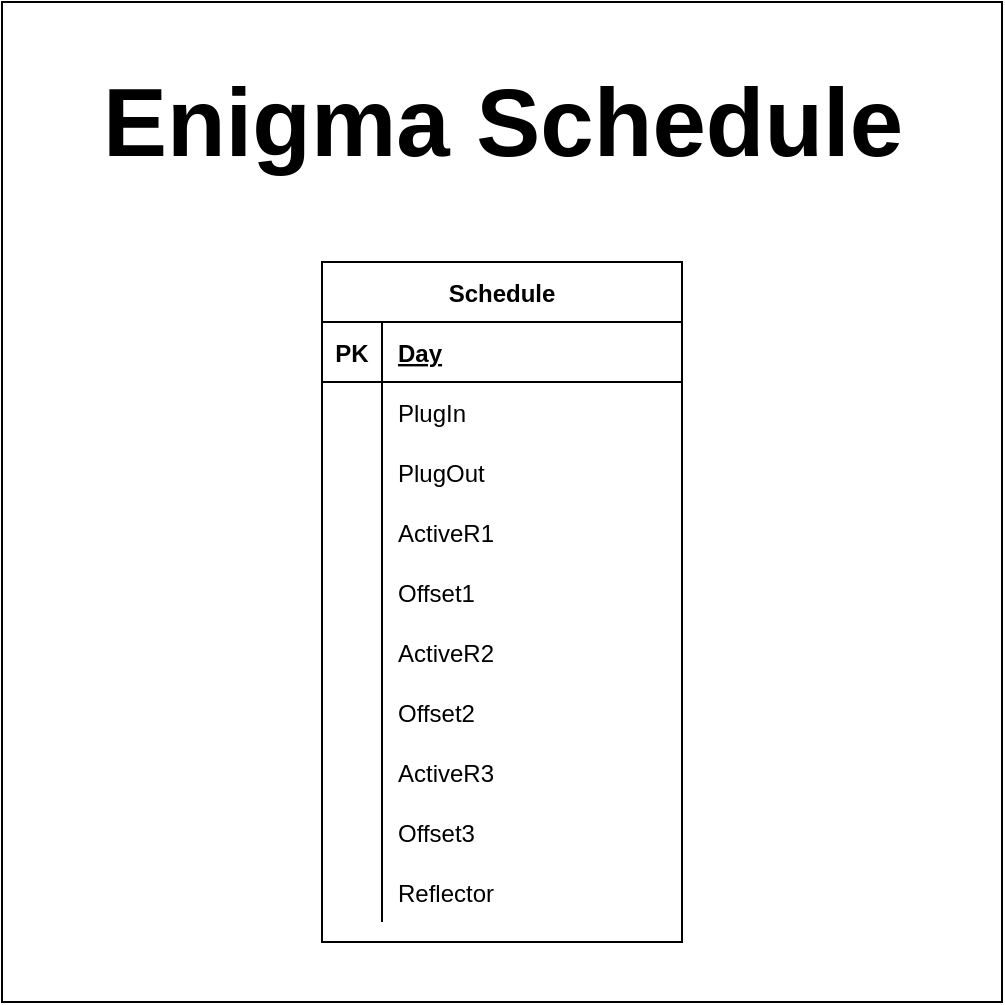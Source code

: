 <mxfile version="13.3.5" type="device"><diagram id="C5RBs43oDa-KdzZeNtuy" name="Page-1"><mxGraphModel dx="1086" dy="806" grid="1" gridSize="10" guides="1" tooltips="1" connect="1" arrows="1" fold="1" page="1" pageScale="1" pageWidth="500" pageHeight="500" math="0" shadow="0"><root><mxCell id="WIyWlLk6GJQsqaUBKTNV-0"/><mxCell id="WIyWlLk6GJQsqaUBKTNV-1" parent="WIyWlLk6GJQsqaUBKTNV-0"/><mxCell id="Stu2mPGCjayiV82Zwmqg-0" value="" style="rounded=0;whiteSpace=wrap;html=1;" vertex="1" parent="WIyWlLk6GJQsqaUBKTNV-1"><mxGeometry width="500" height="500" as="geometry"/></mxCell><mxCell id="LKNhLkscRf30YZr_qm-1-6" value="Enigma Schedule" style="text;html=1;align=center;verticalAlign=middle;resizable=0;points=[];autosize=1;fontStyle=1;fontSize=48;" parent="WIyWlLk6GJQsqaUBKTNV-1" vertex="1"><mxGeometry x="40" y="30" width="420" height="60" as="geometry"/></mxCell><mxCell id="MzOBIqn4vMYds63asOCJ-71" value="Schedule" style="shape=table;startSize=30;container=1;collapsible=1;childLayout=tableLayout;fixedRows=1;rowLines=0;fontStyle=1;align=center;resizeLast=1;labelBackgroundColor=#ffffff;" parent="WIyWlLk6GJQsqaUBKTNV-1" vertex="1"><mxGeometry x="160" y="130" width="180" height="340" as="geometry"><mxRectangle x="550" y="167" width="70" height="30" as="alternateBounds"/></mxGeometry></mxCell><mxCell id="MzOBIqn4vMYds63asOCJ-72" value="" style="shape=partialRectangle;collapsible=0;dropTarget=0;pointerEvents=0;fillColor=none;top=0;left=0;bottom=1;right=0;points=[[0,0.5],[1,0.5]];portConstraint=eastwest;" parent="MzOBIqn4vMYds63asOCJ-71" vertex="1"><mxGeometry y="30" width="180" height="30" as="geometry"/></mxCell><mxCell id="MzOBIqn4vMYds63asOCJ-73" value="PK" style="shape=partialRectangle;connectable=0;fillColor=none;top=0;left=0;bottom=0;right=0;fontStyle=1;overflow=hidden;" parent="MzOBIqn4vMYds63asOCJ-72" vertex="1"><mxGeometry width="30" height="30" as="geometry"/></mxCell><mxCell id="MzOBIqn4vMYds63asOCJ-74" value="Day" style="shape=partialRectangle;connectable=0;fillColor=none;top=0;left=0;bottom=0;right=0;align=left;spacingLeft=6;fontStyle=5;overflow=hidden;" parent="MzOBIqn4vMYds63asOCJ-72" vertex="1"><mxGeometry x="30" width="150" height="30" as="geometry"/></mxCell><mxCell id="MzOBIqn4vMYds63asOCJ-75" value="" style="shape=partialRectangle;collapsible=0;dropTarget=0;pointerEvents=0;fillColor=none;top=0;left=0;bottom=0;right=0;points=[[0,0.5],[1,0.5]];portConstraint=eastwest;" parent="MzOBIqn4vMYds63asOCJ-71" vertex="1"><mxGeometry y="60" width="180" height="30" as="geometry"/></mxCell><mxCell id="MzOBIqn4vMYds63asOCJ-76" value="" style="shape=partialRectangle;connectable=0;fillColor=none;top=0;left=0;bottom=0;right=0;editable=1;overflow=hidden;" parent="MzOBIqn4vMYds63asOCJ-75" vertex="1"><mxGeometry width="30" height="30" as="geometry"/></mxCell><mxCell id="MzOBIqn4vMYds63asOCJ-77" value="PlugIn" style="shape=partialRectangle;connectable=0;fillColor=none;top=0;left=0;bottom=0;right=0;align=left;spacingLeft=6;overflow=hidden;" parent="MzOBIqn4vMYds63asOCJ-75" vertex="1"><mxGeometry x="30" width="150" height="30" as="geometry"/></mxCell><mxCell id="MzOBIqn4vMYds63asOCJ-78" value="" style="shape=partialRectangle;collapsible=0;dropTarget=0;pointerEvents=0;fillColor=none;top=0;left=0;bottom=0;right=0;points=[[0,0.5],[1,0.5]];portConstraint=eastwest;" parent="MzOBIqn4vMYds63asOCJ-71" vertex="1"><mxGeometry y="90" width="180" height="30" as="geometry"/></mxCell><mxCell id="MzOBIqn4vMYds63asOCJ-79" value="" style="shape=partialRectangle;connectable=0;fillColor=none;top=0;left=0;bottom=0;right=0;editable=1;overflow=hidden;" parent="MzOBIqn4vMYds63asOCJ-78" vertex="1"><mxGeometry width="30" height="30" as="geometry"/></mxCell><mxCell id="MzOBIqn4vMYds63asOCJ-80" value="PlugOut" style="shape=partialRectangle;connectable=0;fillColor=none;top=0;left=0;bottom=0;right=0;align=left;spacingLeft=6;overflow=hidden;" parent="MzOBIqn4vMYds63asOCJ-78" vertex="1"><mxGeometry x="30" width="150" height="30" as="geometry"/></mxCell><mxCell id="MzOBIqn4vMYds63asOCJ-81" value="" style="shape=partialRectangle;collapsible=0;dropTarget=0;pointerEvents=0;fillColor=none;top=0;left=0;bottom=0;right=0;points=[[0,0.5],[1,0.5]];portConstraint=eastwest;" parent="MzOBIqn4vMYds63asOCJ-71" vertex="1"><mxGeometry y="120" width="180" height="30" as="geometry"/></mxCell><mxCell id="MzOBIqn4vMYds63asOCJ-82" value="" style="shape=partialRectangle;connectable=0;fillColor=none;top=0;left=0;bottom=0;right=0;editable=1;overflow=hidden;" parent="MzOBIqn4vMYds63asOCJ-81" vertex="1"><mxGeometry width="30" height="30" as="geometry"/></mxCell><mxCell id="MzOBIqn4vMYds63asOCJ-83" value="ActiveR1" style="shape=partialRectangle;connectable=0;fillColor=none;top=0;left=0;bottom=0;right=0;align=left;spacingLeft=6;overflow=hidden;" parent="MzOBIqn4vMYds63asOCJ-81" vertex="1"><mxGeometry x="30" width="150" height="30" as="geometry"/></mxCell><mxCell id="MzOBIqn4vMYds63asOCJ-84" value="" style="shape=partialRectangle;collapsible=0;dropTarget=0;pointerEvents=0;fillColor=none;top=0;left=0;bottom=0;right=0;points=[[0,0.5],[1,0.5]];portConstraint=eastwest;" parent="MzOBIqn4vMYds63asOCJ-71" vertex="1"><mxGeometry y="150" width="180" height="30" as="geometry"/></mxCell><mxCell id="MzOBIqn4vMYds63asOCJ-85" value="" style="shape=partialRectangle;connectable=0;fillColor=none;top=0;left=0;bottom=0;right=0;editable=1;overflow=hidden;" parent="MzOBIqn4vMYds63asOCJ-84" vertex="1"><mxGeometry width="30" height="30" as="geometry"/></mxCell><mxCell id="MzOBIqn4vMYds63asOCJ-86" value="Offset1" style="shape=partialRectangle;connectable=0;fillColor=none;top=0;left=0;bottom=0;right=0;align=left;spacingLeft=6;overflow=hidden;" parent="MzOBIqn4vMYds63asOCJ-84" vertex="1"><mxGeometry x="30" width="150" height="30" as="geometry"/></mxCell><mxCell id="MzOBIqn4vMYds63asOCJ-87" value="" style="shape=partialRectangle;collapsible=0;dropTarget=0;pointerEvents=0;fillColor=none;top=0;left=0;bottom=0;right=0;points=[[0,0.5],[1,0.5]];portConstraint=eastwest;" parent="MzOBIqn4vMYds63asOCJ-71" vertex="1"><mxGeometry y="180" width="180" height="30" as="geometry"/></mxCell><mxCell id="MzOBIqn4vMYds63asOCJ-88" value="" style="shape=partialRectangle;connectable=0;fillColor=none;top=0;left=0;bottom=0;right=0;editable=1;overflow=hidden;" parent="MzOBIqn4vMYds63asOCJ-87" vertex="1"><mxGeometry width="30" height="30" as="geometry"/></mxCell><mxCell id="MzOBIqn4vMYds63asOCJ-89" value="ActiveR2" style="shape=partialRectangle;connectable=0;fillColor=none;top=0;left=0;bottom=0;right=0;align=left;spacingLeft=6;overflow=hidden;" parent="MzOBIqn4vMYds63asOCJ-87" vertex="1"><mxGeometry x="30" width="150" height="30" as="geometry"/></mxCell><mxCell id="MzOBIqn4vMYds63asOCJ-90" value="" style="shape=partialRectangle;collapsible=0;dropTarget=0;pointerEvents=0;fillColor=none;top=0;left=0;bottom=0;right=0;points=[[0,0.5],[1,0.5]];portConstraint=eastwest;" parent="MzOBIqn4vMYds63asOCJ-71" vertex="1"><mxGeometry y="210" width="180" height="30" as="geometry"/></mxCell><mxCell id="MzOBIqn4vMYds63asOCJ-91" value="" style="shape=partialRectangle;connectable=0;fillColor=none;top=0;left=0;bottom=0;right=0;editable=1;overflow=hidden;" parent="MzOBIqn4vMYds63asOCJ-90" vertex="1"><mxGeometry width="30" height="30" as="geometry"/></mxCell><mxCell id="MzOBIqn4vMYds63asOCJ-92" value="Offset2" style="shape=partialRectangle;connectable=0;fillColor=none;top=0;left=0;bottom=0;right=0;align=left;spacingLeft=6;overflow=hidden;" parent="MzOBIqn4vMYds63asOCJ-90" vertex="1"><mxGeometry x="30" width="150" height="30" as="geometry"/></mxCell><mxCell id="MzOBIqn4vMYds63asOCJ-93" value="" style="shape=partialRectangle;collapsible=0;dropTarget=0;pointerEvents=0;fillColor=none;top=0;left=0;bottom=0;right=0;points=[[0,0.5],[1,0.5]];portConstraint=eastwest;" parent="MzOBIqn4vMYds63asOCJ-71" vertex="1"><mxGeometry y="240" width="180" height="30" as="geometry"/></mxCell><mxCell id="MzOBIqn4vMYds63asOCJ-94" value="" style="shape=partialRectangle;connectable=0;fillColor=none;top=0;left=0;bottom=0;right=0;editable=1;overflow=hidden;" parent="MzOBIqn4vMYds63asOCJ-93" vertex="1"><mxGeometry width="30" height="30" as="geometry"/></mxCell><mxCell id="MzOBIqn4vMYds63asOCJ-95" value="ActiveR3" style="shape=partialRectangle;connectable=0;fillColor=none;top=0;left=0;bottom=0;right=0;align=left;spacingLeft=6;overflow=hidden;" parent="MzOBIqn4vMYds63asOCJ-93" vertex="1"><mxGeometry x="30" width="150" height="30" as="geometry"/></mxCell><mxCell id="P3gd0SMjt7EeSIkggZ0P-0" value="" style="shape=partialRectangle;collapsible=0;dropTarget=0;pointerEvents=0;fillColor=none;top=0;left=0;bottom=0;right=0;points=[[0,0.5],[1,0.5]];portConstraint=eastwest;" parent="MzOBIqn4vMYds63asOCJ-71" vertex="1"><mxGeometry y="270" width="180" height="30" as="geometry"/></mxCell><mxCell id="P3gd0SMjt7EeSIkggZ0P-1" value="" style="shape=partialRectangle;connectable=0;fillColor=none;top=0;left=0;bottom=0;right=0;editable=1;overflow=hidden;" parent="P3gd0SMjt7EeSIkggZ0P-0" vertex="1"><mxGeometry width="30" height="30" as="geometry"/></mxCell><mxCell id="P3gd0SMjt7EeSIkggZ0P-2" value="Offset3" style="shape=partialRectangle;connectable=0;fillColor=none;top=0;left=0;bottom=0;right=0;align=left;spacingLeft=6;overflow=hidden;" parent="P3gd0SMjt7EeSIkggZ0P-0" vertex="1"><mxGeometry x="30" width="150" height="30" as="geometry"/></mxCell><mxCell id="P3gd0SMjt7EeSIkggZ0P-3" value="" style="shape=partialRectangle;collapsible=0;dropTarget=0;pointerEvents=0;fillColor=none;top=0;left=0;bottom=0;right=0;points=[[0,0.5],[1,0.5]];portConstraint=eastwest;" parent="MzOBIqn4vMYds63asOCJ-71" vertex="1"><mxGeometry y="300" width="180" height="30" as="geometry"/></mxCell><mxCell id="P3gd0SMjt7EeSIkggZ0P-4" value="" style="shape=partialRectangle;connectable=0;fillColor=none;top=0;left=0;bottom=0;right=0;editable=1;overflow=hidden;" parent="P3gd0SMjt7EeSIkggZ0P-3" vertex="1"><mxGeometry width="30" height="30" as="geometry"/></mxCell><mxCell id="P3gd0SMjt7EeSIkggZ0P-5" value="Reflector" style="shape=partialRectangle;connectable=0;fillColor=none;top=0;left=0;bottom=0;right=0;align=left;spacingLeft=6;overflow=hidden;" parent="P3gd0SMjt7EeSIkggZ0P-3" vertex="1"><mxGeometry x="30" width="150" height="30" as="geometry"/></mxCell></root></mxGraphModel></diagram></mxfile>